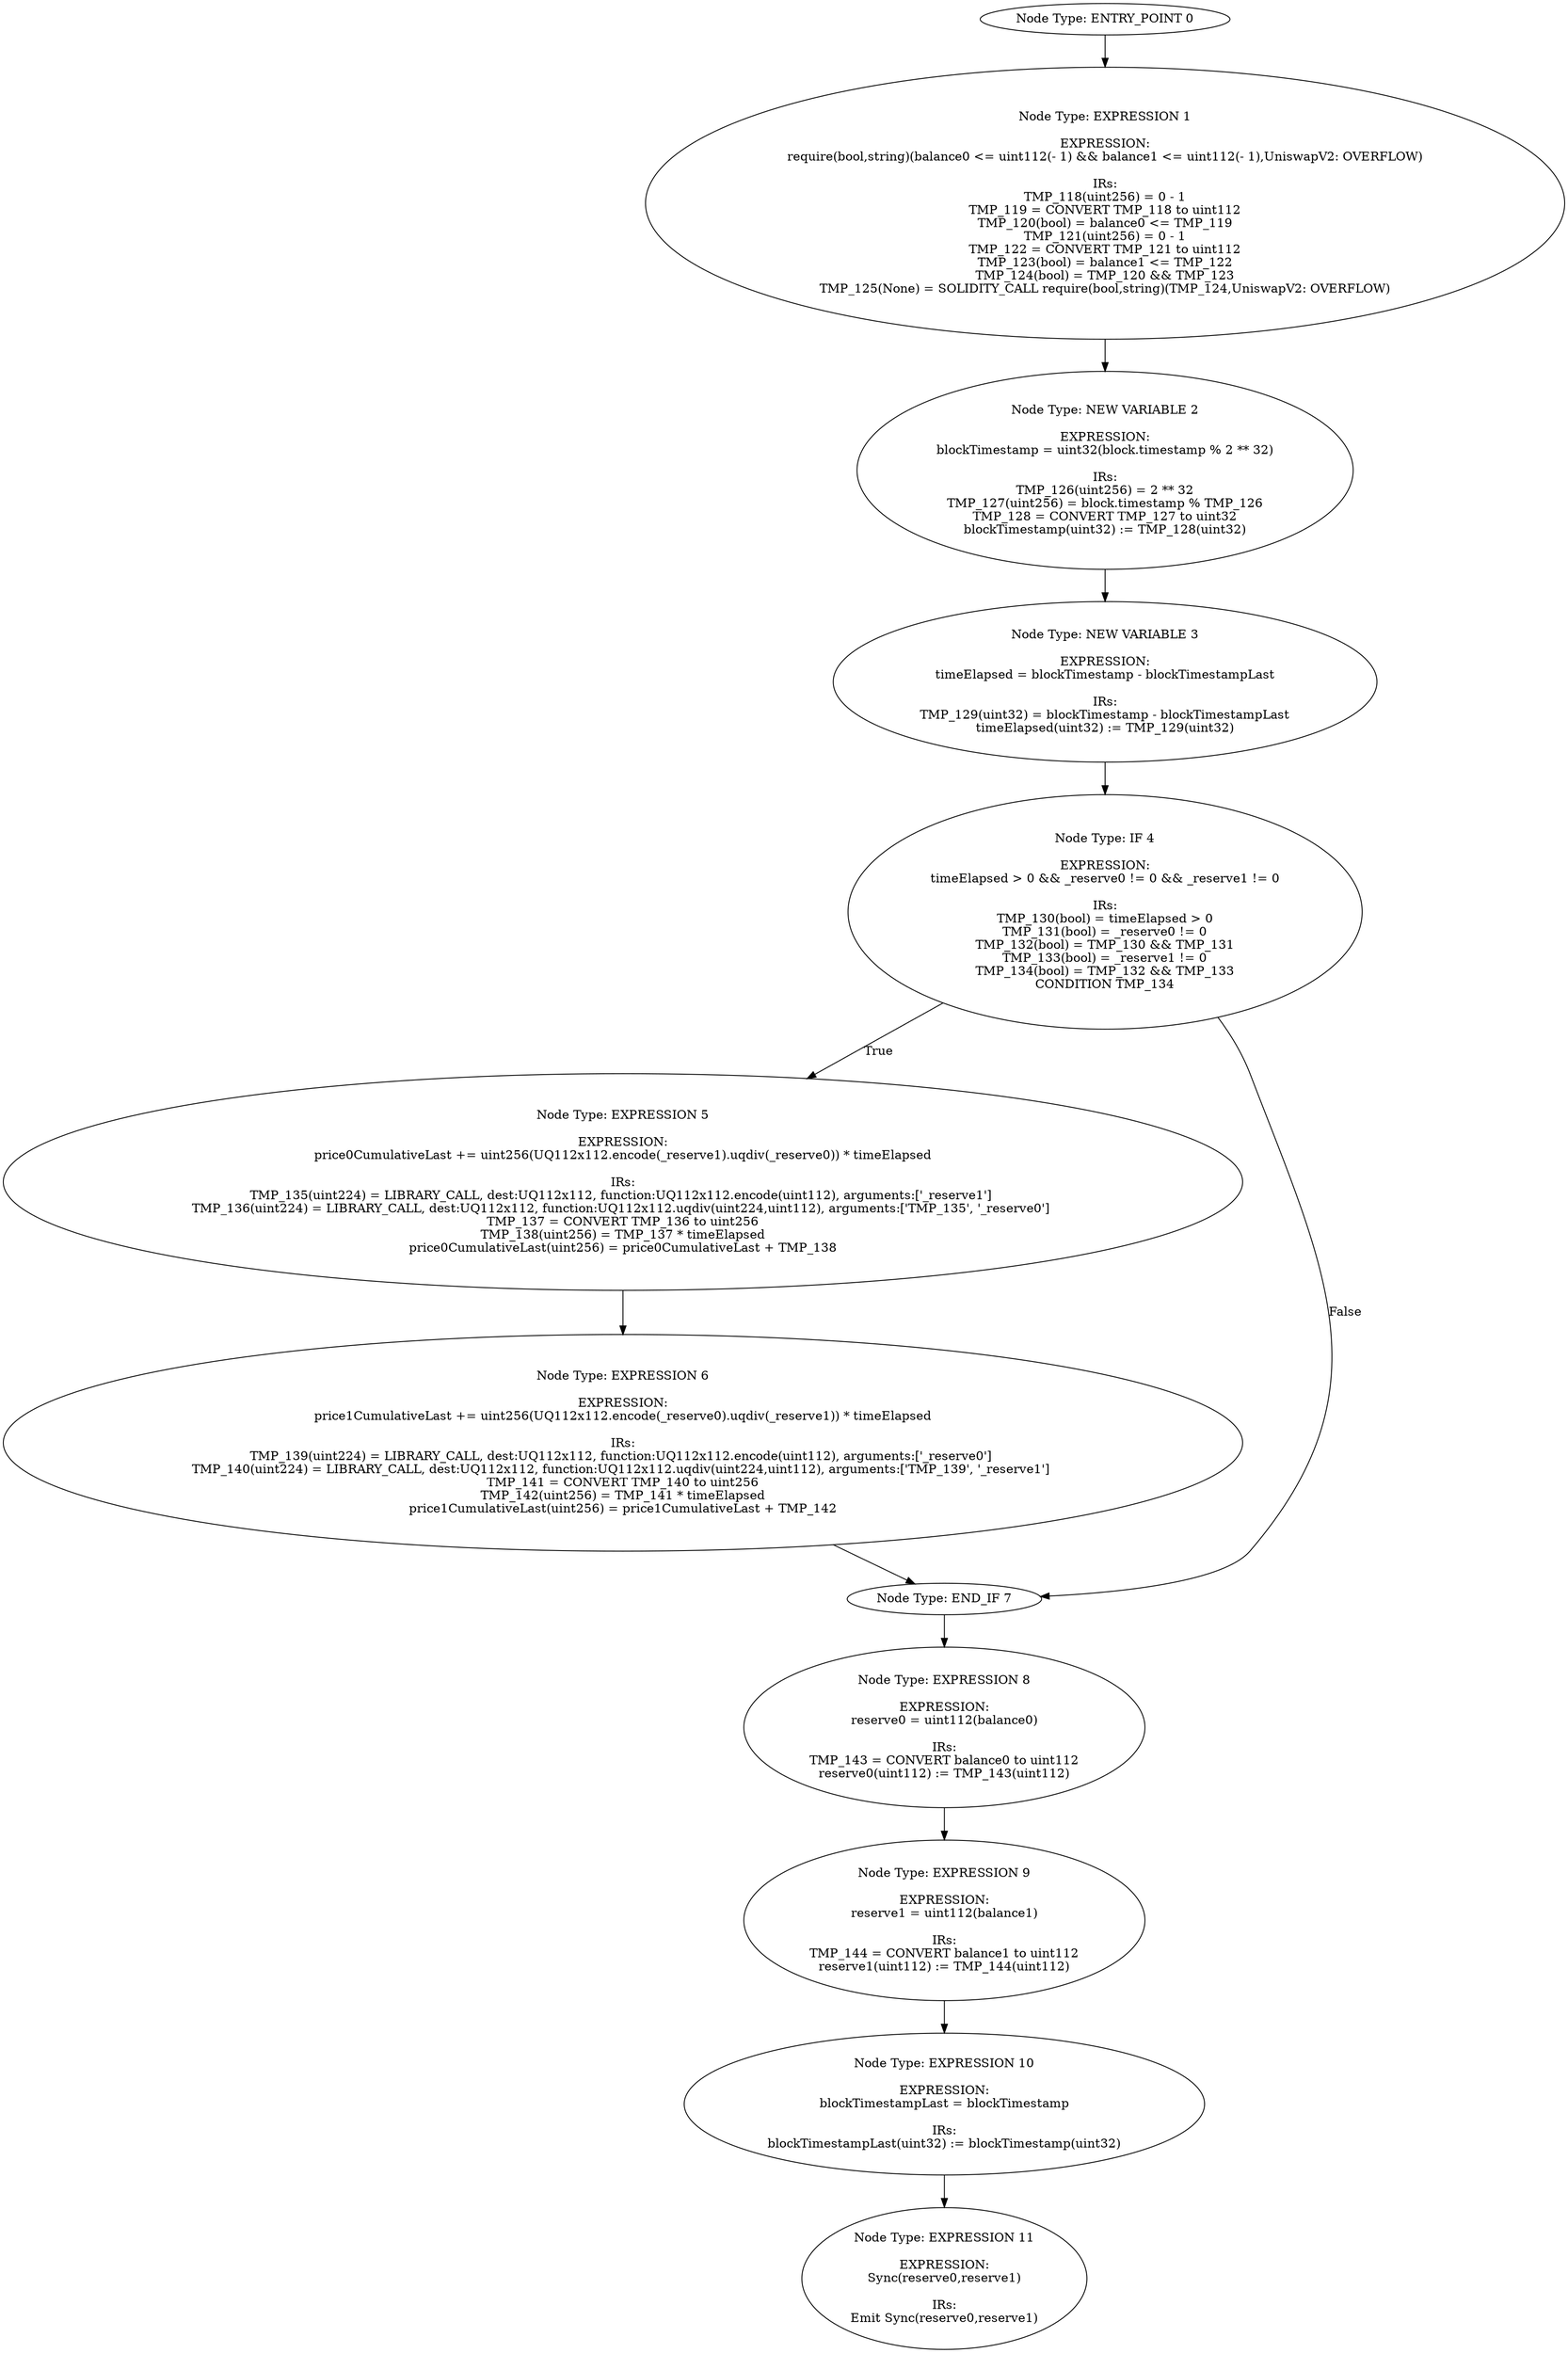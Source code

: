 digraph{
0[label="Node Type: ENTRY_POINT 0
"];
0->1;
1[label="Node Type: EXPRESSION 1

EXPRESSION:
require(bool,string)(balance0 <= uint112(- 1) && balance1 <= uint112(- 1),UniswapV2: OVERFLOW)

IRs:
TMP_118(uint256) = 0 - 1
TMP_119 = CONVERT TMP_118 to uint112
TMP_120(bool) = balance0 <= TMP_119
TMP_121(uint256) = 0 - 1
TMP_122 = CONVERT TMP_121 to uint112
TMP_123(bool) = balance1 <= TMP_122
TMP_124(bool) = TMP_120 && TMP_123
TMP_125(None) = SOLIDITY_CALL require(bool,string)(TMP_124,UniswapV2: OVERFLOW)"];
1->2;
2[label="Node Type: NEW VARIABLE 2

EXPRESSION:
blockTimestamp = uint32(block.timestamp % 2 ** 32)

IRs:
TMP_126(uint256) = 2 ** 32
TMP_127(uint256) = block.timestamp % TMP_126
TMP_128 = CONVERT TMP_127 to uint32
blockTimestamp(uint32) := TMP_128(uint32)"];
2->3;
3[label="Node Type: NEW VARIABLE 3

EXPRESSION:
timeElapsed = blockTimestamp - blockTimestampLast

IRs:
TMP_129(uint32) = blockTimestamp - blockTimestampLast
timeElapsed(uint32) := TMP_129(uint32)"];
3->4;
4[label="Node Type: IF 4

EXPRESSION:
timeElapsed > 0 && _reserve0 != 0 && _reserve1 != 0

IRs:
TMP_130(bool) = timeElapsed > 0
TMP_131(bool) = _reserve0 != 0
TMP_132(bool) = TMP_130 && TMP_131
TMP_133(bool) = _reserve1 != 0
TMP_134(bool) = TMP_132 && TMP_133
CONDITION TMP_134"];
4->5[label="True"];
4->7[label="False"];
5[label="Node Type: EXPRESSION 5

EXPRESSION:
price0CumulativeLast += uint256(UQ112x112.encode(_reserve1).uqdiv(_reserve0)) * timeElapsed

IRs:
TMP_135(uint224) = LIBRARY_CALL, dest:UQ112x112, function:UQ112x112.encode(uint112), arguments:['_reserve1'] 
TMP_136(uint224) = LIBRARY_CALL, dest:UQ112x112, function:UQ112x112.uqdiv(uint224,uint112), arguments:['TMP_135', '_reserve0'] 
TMP_137 = CONVERT TMP_136 to uint256
TMP_138(uint256) = TMP_137 * timeElapsed
price0CumulativeLast(uint256) = price0CumulativeLast + TMP_138"];
5->6;
6[label="Node Type: EXPRESSION 6

EXPRESSION:
price1CumulativeLast += uint256(UQ112x112.encode(_reserve0).uqdiv(_reserve1)) * timeElapsed

IRs:
TMP_139(uint224) = LIBRARY_CALL, dest:UQ112x112, function:UQ112x112.encode(uint112), arguments:['_reserve0'] 
TMP_140(uint224) = LIBRARY_CALL, dest:UQ112x112, function:UQ112x112.uqdiv(uint224,uint112), arguments:['TMP_139', '_reserve1'] 
TMP_141 = CONVERT TMP_140 to uint256
TMP_142(uint256) = TMP_141 * timeElapsed
price1CumulativeLast(uint256) = price1CumulativeLast + TMP_142"];
6->7;
7[label="Node Type: END_IF 7
"];
7->8;
8[label="Node Type: EXPRESSION 8

EXPRESSION:
reserve0 = uint112(balance0)

IRs:
TMP_143 = CONVERT balance0 to uint112
reserve0(uint112) := TMP_143(uint112)"];
8->9;
9[label="Node Type: EXPRESSION 9

EXPRESSION:
reserve1 = uint112(balance1)

IRs:
TMP_144 = CONVERT balance1 to uint112
reserve1(uint112) := TMP_144(uint112)"];
9->10;
10[label="Node Type: EXPRESSION 10

EXPRESSION:
blockTimestampLast = blockTimestamp

IRs:
blockTimestampLast(uint32) := blockTimestamp(uint32)"];
10->11;
11[label="Node Type: EXPRESSION 11

EXPRESSION:
Sync(reserve0,reserve1)

IRs:
Emit Sync(reserve0,reserve1)"];
}
